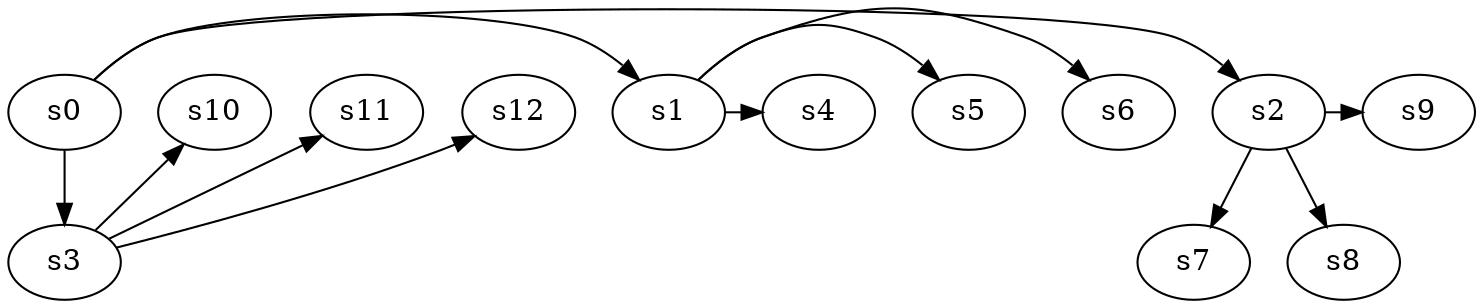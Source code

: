 digraph game_0257_branch_3_3 {
    s0 [name="s0", player=1, target=1];
    s1 [name="s1", player=0, target=1];
    s2 [name="s2", player=0];
    s3 [name="s3", player=0];
    s4 [name="s4", player=0];
    s5 [name="s5", player=0, target=1];
    s6 [name="s6", player=0];
    s7 [name="s7", player=0];
    s8 [name="s8", player=1];
    s9 [name="s9", player=1];
    s10 [name="s10", player=1];
    s11 [name="s11", player=1];
    s12 [name="s12", player=0, target=1];

    s0 -> s1 [constraint="time % 2 == 1"];
    s0 -> s2 [constraint="!(time % 4 == 0)"];
    s0 -> s3;
    s1 -> s4 [constraint="time == 5"];
    s1 -> s5 [constraint="time % 2 == 1"];
    s1 -> s6 [constraint="time == 1 || time == 3 || time == 4 || time == 6"];
    s2 -> s7;
    s2 -> s8;
    s2 -> s9 [constraint="time == 7"];
    s3 -> s10 [constraint="time == 1 || time == 6"];
    s3 -> s11 [constraint="!(time % 5 == 0)"];
    s3 -> s12 [constraint="time % 4 == 0 || time % 3 == 1"];
}
